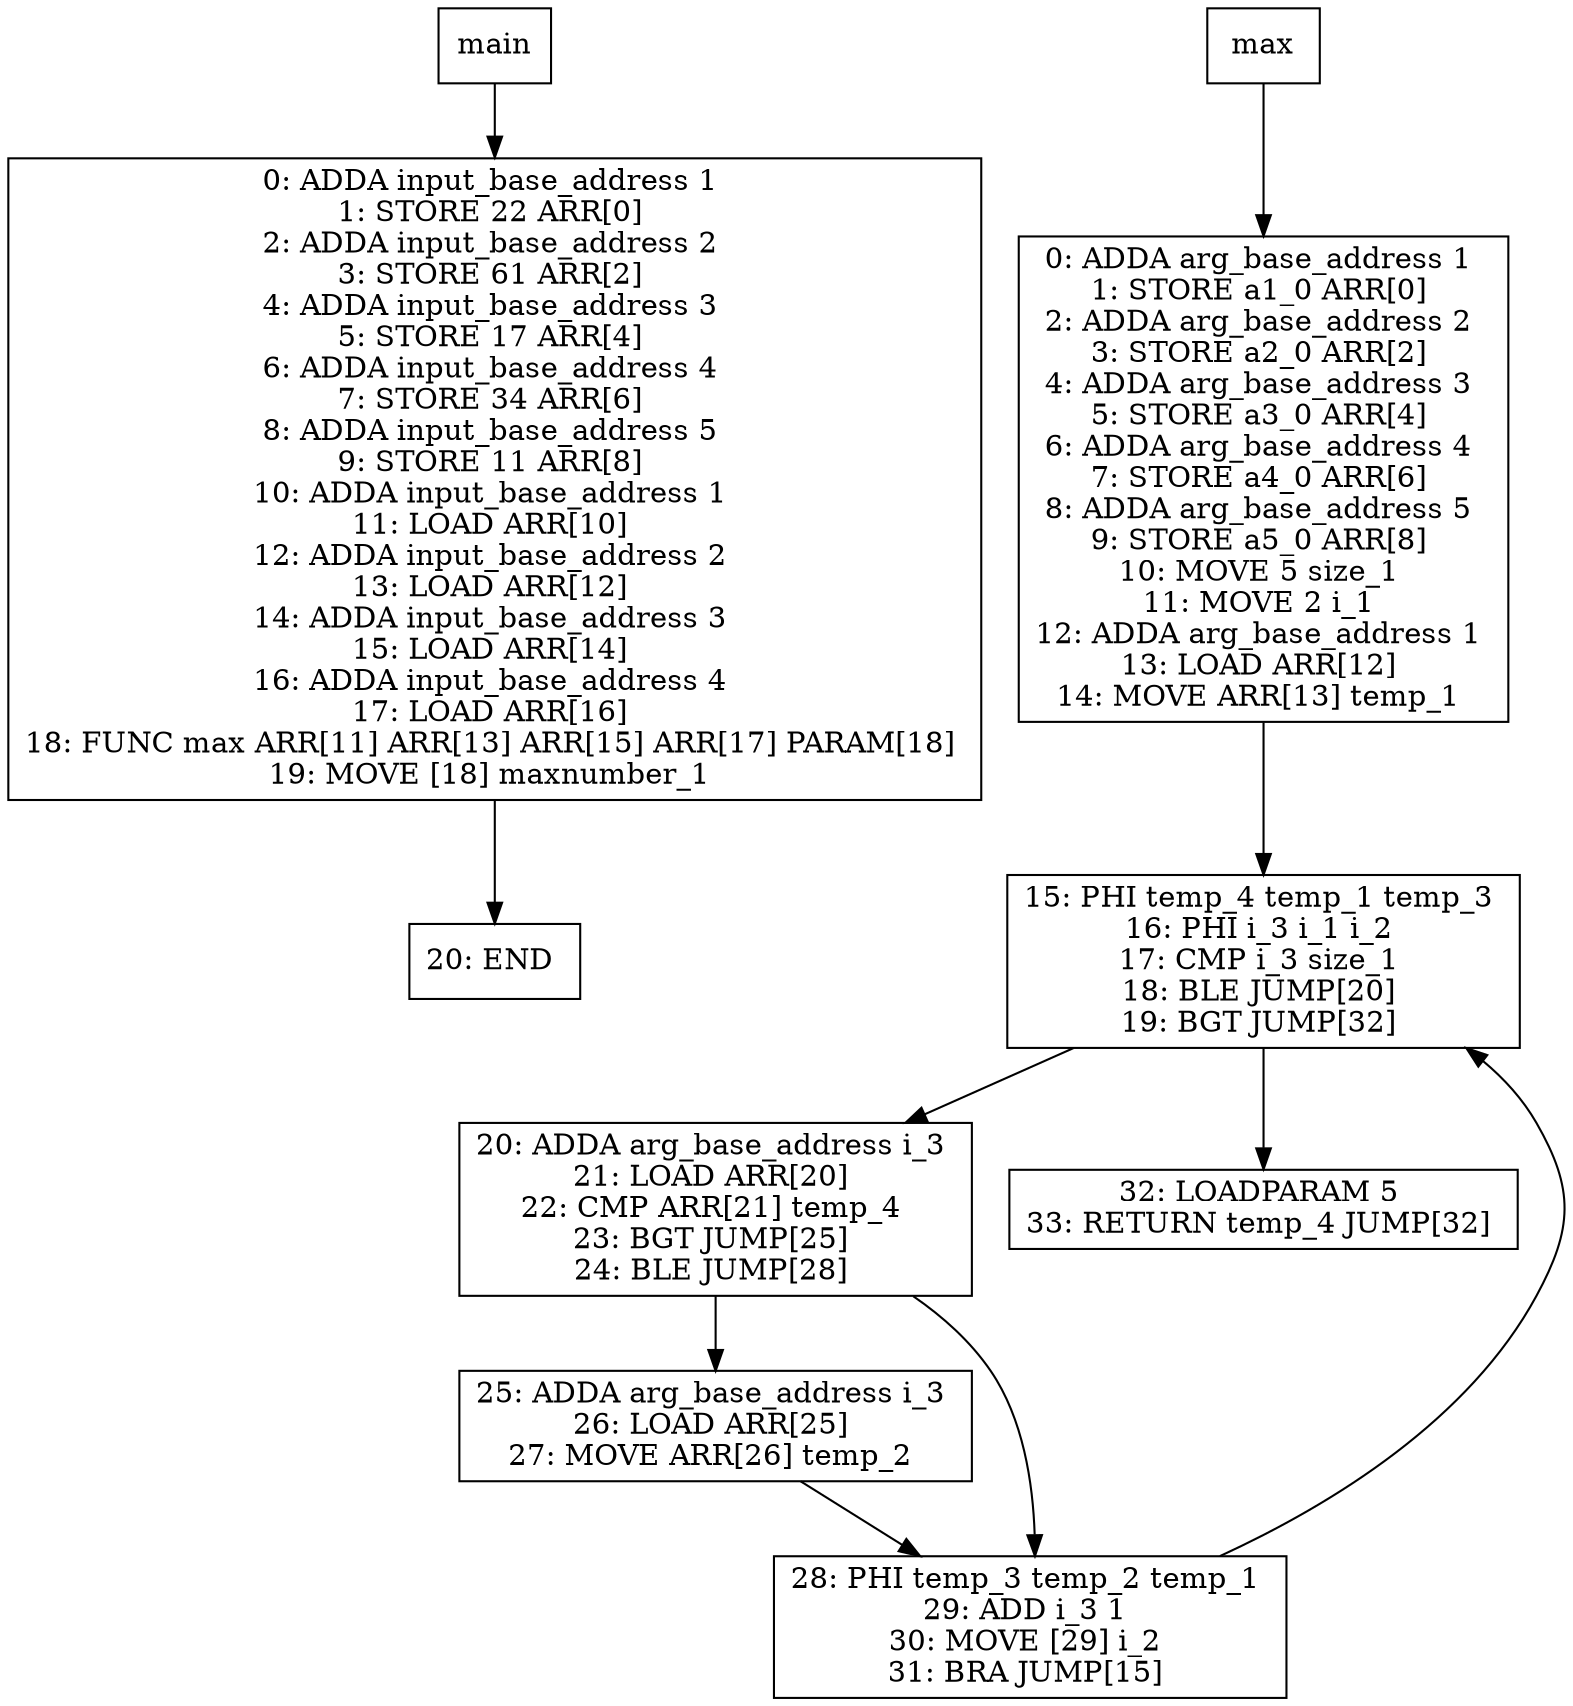 digraph test004 {
node [shape=box]
1[label="main"]
1 -> 22
22[label="0: ADDA input_base_address 1 
1: STORE 22 ARR[0] 
2: ADDA input_base_address 2 
3: STORE 61 ARR[2] 
4: ADDA input_base_address 3 
5: STORE 17 ARR[4] 
6: ADDA input_base_address 4 
7: STORE 34 ARR[6] 
8: ADDA input_base_address 5 
9: STORE 11 ARR[8] 
10: ADDA input_base_address 1 
11: LOAD ARR[10] 
12: ADDA input_base_address 2 
13: LOAD ARR[12] 
14: ADDA input_base_address 3 
15: LOAD ARR[14] 
16: ADDA input_base_address 4 
17: LOAD ARR[16] 
18: FUNC max ARR[11] ARR[13] ARR[15] ARR[17] PARAM[18] 
19: MOVE [18] maxnumber_1 
"]
22 -> 28
28[label="20: END 
"]
4[label="max"]
4 -> 7
7[label="0: ADDA arg_base_address 1 
1: STORE a1_0 ARR[0] 
2: ADDA arg_base_address 2 
3: STORE a2_0 ARR[2] 
4: ADDA arg_base_address 3 
5: STORE a3_0 ARR[4] 
6: ADDA arg_base_address 4 
7: STORE a4_0 ARR[6] 
8: ADDA arg_base_address 5 
9: STORE a5_0 ARR[8] 
10: MOVE 5 size_1 
11: MOVE 2 i_1 
12: ADDA arg_base_address 1 
13: LOAD ARR[12] 
14: MOVE ARR[13] temp_1 
"]
7 -> 15
15[label="15: PHI temp_4 temp_1 temp_3 
16: PHI i_3 i_1 i_2 
17: CMP i_3 size_1 
18: BLE JUMP[20] 
19: BGT JUMP[32] 
"]
15 -> 17
17[label="20: ADDA arg_base_address i_3 
21: LOAD ARR[20] 
22: CMP ARR[21] temp_4 
23: BGT JUMP[25] 
24: BLE JUMP[28] 
"]
17 -> 19
19[label="25: ADDA arg_base_address i_3 
26: LOAD ARR[25] 
27: MOVE ARR[26] temp_2 
"]
19 -> 18
18[label="28: PHI temp_3 temp_2 temp_1 
29: ADD i_3 1 
30: MOVE [29] i_2 
31: BRA JUMP[15] 
"]
18 -> 15
17 -> 18
15 -> 16
16[label="32: LOADPARAM 5 
33: RETURN temp_4 JUMP[32] 
"]
}
